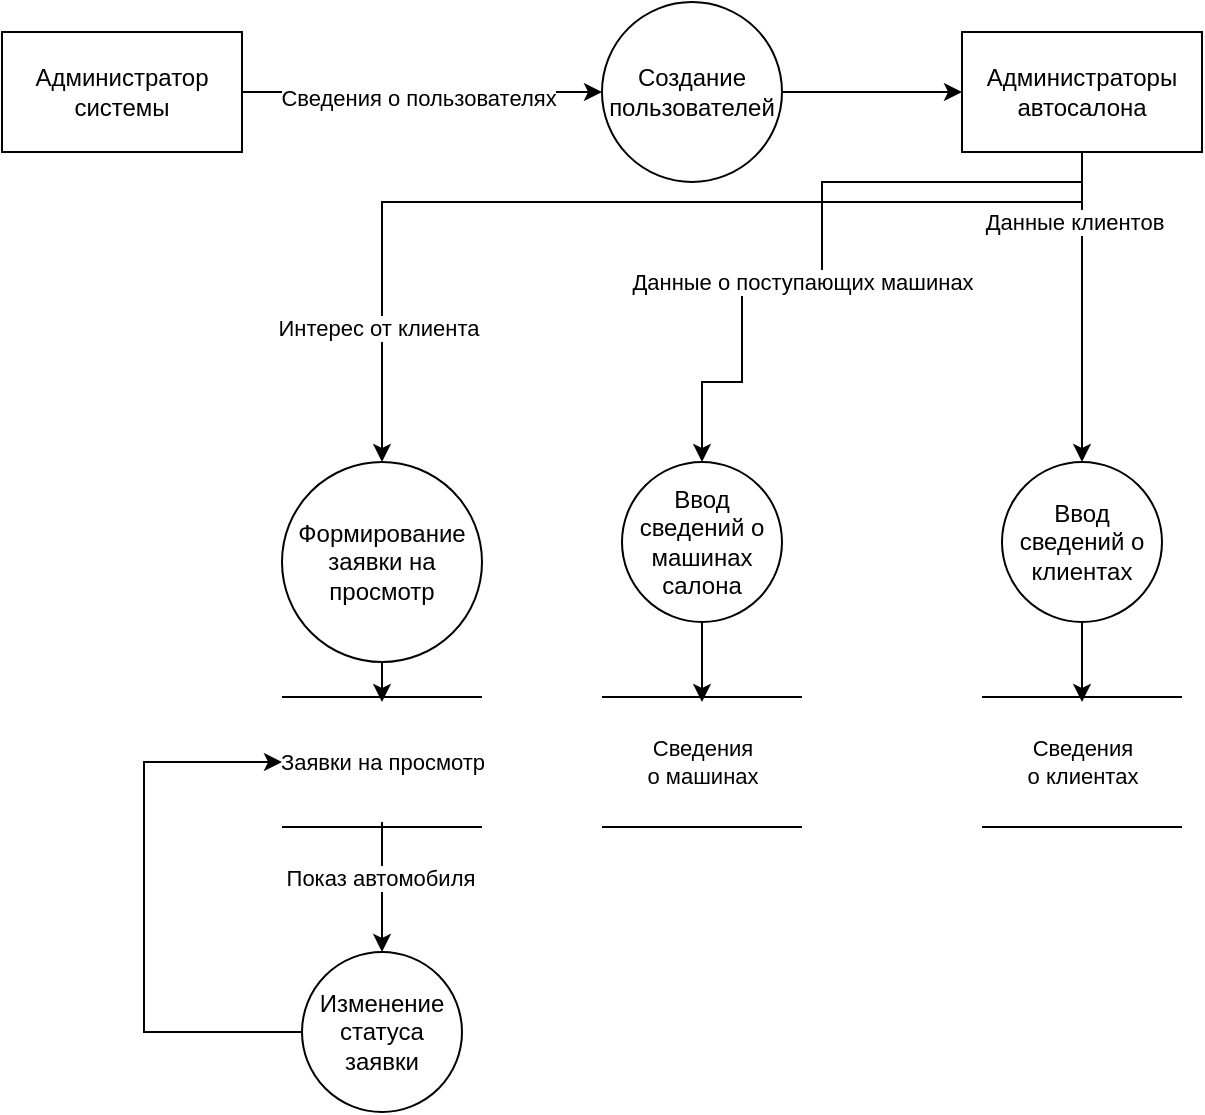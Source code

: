 <mxfile version="23.1.5" type="device">
  <diagram name="Страница — 1" id="z8dOTzlxzyQK0QC1S7BJ">
    <mxGraphModel dx="1066" dy="705" grid="1" gridSize="10" guides="1" tooltips="1" connect="1" arrows="1" fold="1" page="1" pageScale="1" pageWidth="827" pageHeight="1169" math="0" shadow="0">
      <root>
        <mxCell id="0" />
        <mxCell id="1" parent="0" />
        <mxCell id="A9ORx0T9OLkX6T-jSz5A-3" style="edgeStyle=orthogonalEdgeStyle;rounded=0;orthogonalLoop=1;jettySize=auto;html=1;" edge="1" parent="1" source="A9ORx0T9OLkX6T-jSz5A-1" target="A9ORx0T9OLkX6T-jSz5A-2">
          <mxGeometry relative="1" as="geometry" />
        </mxCell>
        <mxCell id="A9ORx0T9OLkX6T-jSz5A-6" value="Сведения о пользователях" style="edgeLabel;html=1;align=center;verticalAlign=middle;resizable=0;points=[];" vertex="1" connectable="0" parent="A9ORx0T9OLkX6T-jSz5A-3">
          <mxGeometry x="-0.029" y="-3" relative="1" as="geometry">
            <mxPoint as="offset" />
          </mxGeometry>
        </mxCell>
        <mxCell id="A9ORx0T9OLkX6T-jSz5A-1" value="Администратор системы" style="rounded=0;whiteSpace=wrap;html=1;" vertex="1" parent="1">
          <mxGeometry x="30" y="45" width="120" height="60" as="geometry" />
        </mxCell>
        <mxCell id="A9ORx0T9OLkX6T-jSz5A-5" style="edgeStyle=orthogonalEdgeStyle;rounded=0;orthogonalLoop=1;jettySize=auto;html=1;entryX=0;entryY=0.5;entryDx=0;entryDy=0;" edge="1" parent="1" source="A9ORx0T9OLkX6T-jSz5A-2" target="A9ORx0T9OLkX6T-jSz5A-4">
          <mxGeometry relative="1" as="geometry" />
        </mxCell>
        <mxCell id="A9ORx0T9OLkX6T-jSz5A-2" value="Создание пользователей" style="ellipse;whiteSpace=wrap;html=1;aspect=fixed;" vertex="1" parent="1">
          <mxGeometry x="330" y="30" width="90" height="90" as="geometry" />
        </mxCell>
        <mxCell id="A9ORx0T9OLkX6T-jSz5A-10" style="edgeStyle=orthogonalEdgeStyle;rounded=0;orthogonalLoop=1;jettySize=auto;html=1;" edge="1" parent="1" source="A9ORx0T9OLkX6T-jSz5A-4">
          <mxGeometry relative="1" as="geometry">
            <mxPoint x="570" y="260" as="targetPoint" />
          </mxGeometry>
        </mxCell>
        <mxCell id="A9ORx0T9OLkX6T-jSz5A-11" value="Данные клиентов" style="edgeLabel;html=1;align=center;verticalAlign=middle;resizable=0;points=[];" vertex="1" connectable="0" parent="A9ORx0T9OLkX6T-jSz5A-10">
          <mxGeometry x="-0.309" y="-4" relative="1" as="geometry">
            <mxPoint y="-19" as="offset" />
          </mxGeometry>
        </mxCell>
        <mxCell id="A9ORx0T9OLkX6T-jSz5A-15" style="edgeStyle=orthogonalEdgeStyle;rounded=0;orthogonalLoop=1;jettySize=auto;html=1;" edge="1" parent="1" source="A9ORx0T9OLkX6T-jSz5A-4">
          <mxGeometry relative="1" as="geometry">
            <mxPoint x="380" y="260" as="targetPoint" />
            <Array as="points">
              <mxPoint x="570" y="120" />
              <mxPoint x="440" y="120" />
              <mxPoint x="440" y="170" />
              <mxPoint x="400" y="170" />
              <mxPoint x="400" y="220" />
              <mxPoint x="380" y="220" />
            </Array>
          </mxGeometry>
        </mxCell>
        <mxCell id="A9ORx0T9OLkX6T-jSz5A-16" value="Данные о поступающих машинах" style="edgeLabel;html=1;align=center;verticalAlign=middle;resizable=0;points=[];" vertex="1" connectable="0" parent="A9ORx0T9OLkX6T-jSz5A-15">
          <mxGeometry x="-0.17" relative="1" as="geometry">
            <mxPoint x="-12" y="50" as="offset" />
          </mxGeometry>
        </mxCell>
        <mxCell id="A9ORx0T9OLkX6T-jSz5A-22" style="edgeStyle=orthogonalEdgeStyle;rounded=0;orthogonalLoop=1;jettySize=auto;html=1;entryX=0.5;entryY=0;entryDx=0;entryDy=0;" edge="1" parent="1" source="A9ORx0T9OLkX6T-jSz5A-4" target="A9ORx0T9OLkX6T-jSz5A-21">
          <mxGeometry relative="1" as="geometry">
            <Array as="points">
              <mxPoint x="570" y="130" />
              <mxPoint x="220" y="130" />
            </Array>
          </mxGeometry>
        </mxCell>
        <mxCell id="A9ORx0T9OLkX6T-jSz5A-23" value="Интерес от клиента" style="edgeLabel;html=1;align=center;verticalAlign=middle;resizable=0;points=[];" vertex="1" connectable="0" parent="A9ORx0T9OLkX6T-jSz5A-22">
          <mxGeometry x="0.735" y="-2" relative="1" as="geometry">
            <mxPoint as="offset" />
          </mxGeometry>
        </mxCell>
        <mxCell id="A9ORx0T9OLkX6T-jSz5A-4" value="Администраторы автосалона" style="rounded=0;whiteSpace=wrap;html=1;" vertex="1" parent="1">
          <mxGeometry x="510" y="45" width="120" height="60" as="geometry" />
        </mxCell>
        <mxCell id="A9ORx0T9OLkX6T-jSz5A-8" value="" style="shape=link;html=1;rounded=0;width=65;" edge="1" parent="1">
          <mxGeometry width="100" relative="1" as="geometry">
            <mxPoint x="520" y="410" as="sourcePoint" />
            <mxPoint x="620" y="410" as="targetPoint" />
          </mxGeometry>
        </mxCell>
        <mxCell id="A9ORx0T9OLkX6T-jSz5A-9" value="Сведения &lt;br&gt;о клиентах" style="edgeLabel;html=1;align=center;verticalAlign=middle;resizable=0;points=[];" vertex="1" connectable="0" parent="A9ORx0T9OLkX6T-jSz5A-8">
          <mxGeometry x="0.02" y="5" relative="1" as="geometry">
            <mxPoint x="-1" y="5" as="offset" />
          </mxGeometry>
        </mxCell>
        <mxCell id="A9ORx0T9OLkX6T-jSz5A-12" value="" style="shape=link;html=1;rounded=0;width=65;" edge="1" parent="1">
          <mxGeometry width="100" relative="1" as="geometry">
            <mxPoint x="330" y="410" as="sourcePoint" />
            <mxPoint x="430" y="410" as="targetPoint" />
          </mxGeometry>
        </mxCell>
        <mxCell id="A9ORx0T9OLkX6T-jSz5A-13" value="Сведения &lt;br&gt;о машинах" style="edgeLabel;html=1;align=center;verticalAlign=middle;resizable=0;points=[];" vertex="1" connectable="0" parent="A9ORx0T9OLkX6T-jSz5A-12">
          <mxGeometry x="0.02" y="5" relative="1" as="geometry">
            <mxPoint x="-1" y="5" as="offset" />
          </mxGeometry>
        </mxCell>
        <mxCell id="A9ORx0T9OLkX6T-jSz5A-18" style="edgeStyle=orthogonalEdgeStyle;rounded=0;orthogonalLoop=1;jettySize=auto;html=1;" edge="1" parent="1" source="A9ORx0T9OLkX6T-jSz5A-17">
          <mxGeometry relative="1" as="geometry">
            <mxPoint x="380" y="380" as="targetPoint" />
          </mxGeometry>
        </mxCell>
        <mxCell id="A9ORx0T9OLkX6T-jSz5A-17" value="Ввод сведений о машинах салона" style="ellipse;whiteSpace=wrap;html=1;aspect=fixed;" vertex="1" parent="1">
          <mxGeometry x="340" y="260" width="80" height="80" as="geometry" />
        </mxCell>
        <mxCell id="A9ORx0T9OLkX6T-jSz5A-20" style="edgeStyle=orthogonalEdgeStyle;rounded=0;orthogonalLoop=1;jettySize=auto;html=1;" edge="1" parent="1" source="A9ORx0T9OLkX6T-jSz5A-19">
          <mxGeometry relative="1" as="geometry">
            <mxPoint x="570" y="380" as="targetPoint" />
          </mxGeometry>
        </mxCell>
        <mxCell id="A9ORx0T9OLkX6T-jSz5A-19" value="Ввод сведений о клиентах" style="ellipse;whiteSpace=wrap;html=1;aspect=fixed;" vertex="1" parent="1">
          <mxGeometry x="530" y="260" width="80" height="80" as="geometry" />
        </mxCell>
        <mxCell id="A9ORx0T9OLkX6T-jSz5A-26" style="edgeStyle=orthogonalEdgeStyle;rounded=0;orthogonalLoop=1;jettySize=auto;html=1;" edge="1" parent="1" source="A9ORx0T9OLkX6T-jSz5A-21">
          <mxGeometry relative="1" as="geometry">
            <mxPoint x="220" y="380" as="targetPoint" />
          </mxGeometry>
        </mxCell>
        <mxCell id="A9ORx0T9OLkX6T-jSz5A-21" value="Формирование заявки на просмотр" style="ellipse;whiteSpace=wrap;html=1;aspect=fixed;" vertex="1" parent="1">
          <mxGeometry x="170" y="260" width="100" height="100" as="geometry" />
        </mxCell>
        <mxCell id="A9ORx0T9OLkX6T-jSz5A-24" value="" style="shape=link;html=1;rounded=0;width=65;" edge="1" parent="1">
          <mxGeometry width="100" relative="1" as="geometry">
            <mxPoint x="170" y="410" as="sourcePoint" />
            <mxPoint x="270" y="410" as="targetPoint" />
          </mxGeometry>
        </mxCell>
        <mxCell id="A9ORx0T9OLkX6T-jSz5A-25" value="Заявки на просмотр" style="edgeLabel;html=1;align=center;verticalAlign=middle;resizable=0;points=[];" vertex="1" connectable="0" parent="A9ORx0T9OLkX6T-jSz5A-24">
          <mxGeometry x="0.02" y="5" relative="1" as="geometry">
            <mxPoint x="-1" y="5" as="offset" />
          </mxGeometry>
        </mxCell>
        <mxCell id="A9ORx0T9OLkX6T-jSz5A-30" style="edgeStyle=orthogonalEdgeStyle;rounded=0;orthogonalLoop=1;jettySize=auto;html=1;" edge="1" parent="1" source="A9ORx0T9OLkX6T-jSz5A-27">
          <mxGeometry relative="1" as="geometry">
            <mxPoint x="170" y="410" as="targetPoint" />
            <Array as="points">
              <mxPoint x="101" y="545" />
            </Array>
          </mxGeometry>
        </mxCell>
        <mxCell id="A9ORx0T9OLkX6T-jSz5A-27" value="Изменение статуса заявки" style="ellipse;whiteSpace=wrap;html=1;aspect=fixed;" vertex="1" parent="1">
          <mxGeometry x="180" y="505" width="80" height="80" as="geometry" />
        </mxCell>
        <mxCell id="A9ORx0T9OLkX6T-jSz5A-28" value="" style="endArrow=classic;html=1;rounded=0;entryX=0.5;entryY=0;entryDx=0;entryDy=0;" edge="1" parent="1" target="A9ORx0T9OLkX6T-jSz5A-27">
          <mxGeometry width="50" height="50" relative="1" as="geometry">
            <mxPoint x="220" y="440" as="sourcePoint" />
            <mxPoint x="440" y="340" as="targetPoint" />
          </mxGeometry>
        </mxCell>
        <mxCell id="A9ORx0T9OLkX6T-jSz5A-29" value="Показ автомобиля" style="edgeLabel;html=1;align=center;verticalAlign=middle;resizable=0;points=[];" vertex="1" connectable="0" parent="A9ORx0T9OLkX6T-jSz5A-28">
          <mxGeometry x="-0.139" y="-1" relative="1" as="geometry">
            <mxPoint as="offset" />
          </mxGeometry>
        </mxCell>
      </root>
    </mxGraphModel>
  </diagram>
</mxfile>
